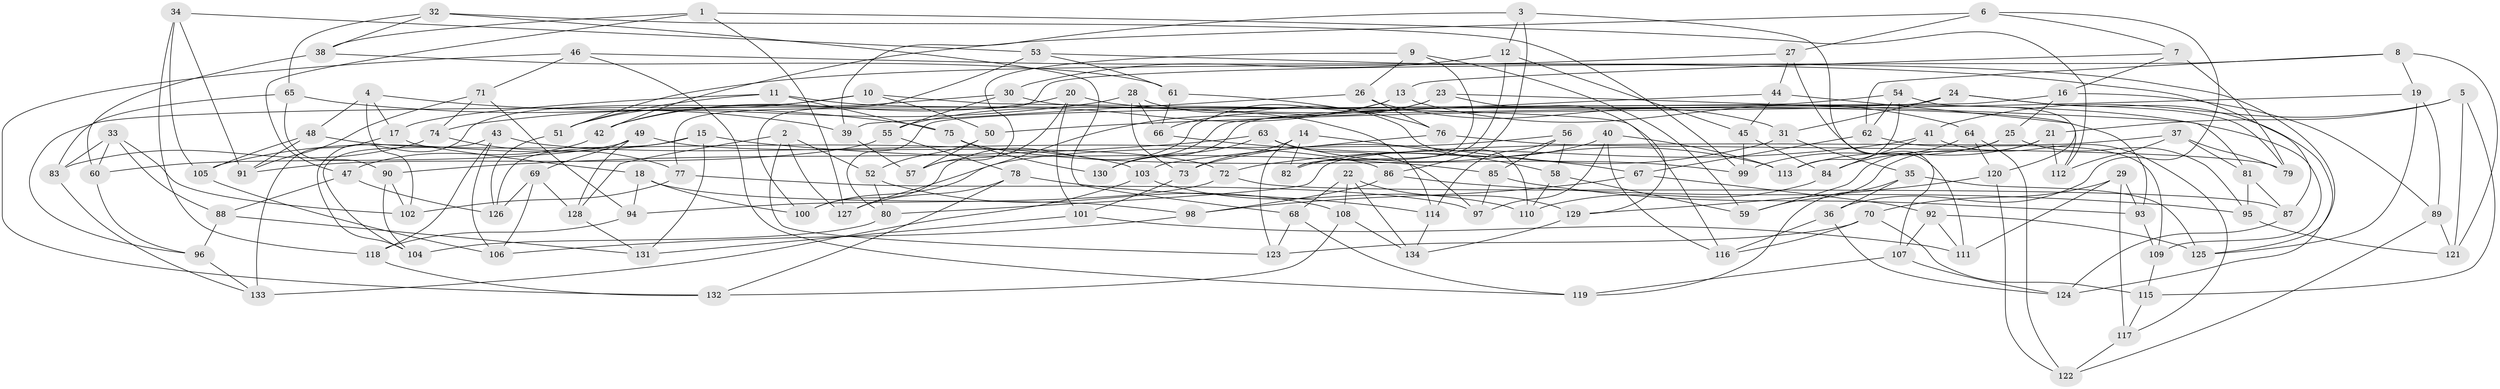 // Generated by graph-tools (version 1.1) at 2025/38/03/09/25 02:38:05]
// undirected, 134 vertices, 268 edges
graph export_dot {
graph [start="1"]
  node [color=gray90,style=filled];
  1;
  2;
  3;
  4;
  5;
  6;
  7;
  8;
  9;
  10;
  11;
  12;
  13;
  14;
  15;
  16;
  17;
  18;
  19;
  20;
  21;
  22;
  23;
  24;
  25;
  26;
  27;
  28;
  29;
  30;
  31;
  32;
  33;
  34;
  35;
  36;
  37;
  38;
  39;
  40;
  41;
  42;
  43;
  44;
  45;
  46;
  47;
  48;
  49;
  50;
  51;
  52;
  53;
  54;
  55;
  56;
  57;
  58;
  59;
  60;
  61;
  62;
  63;
  64;
  65;
  66;
  67;
  68;
  69;
  70;
  71;
  72;
  73;
  74;
  75;
  76;
  77;
  78;
  79;
  80;
  81;
  82;
  83;
  84;
  85;
  86;
  87;
  88;
  89;
  90;
  91;
  92;
  93;
  94;
  95;
  96;
  97;
  98;
  99;
  100;
  101;
  102;
  103;
  104;
  105;
  106;
  107;
  108;
  109;
  110;
  111;
  112;
  113;
  114;
  115;
  116;
  117;
  118;
  119;
  120;
  121;
  122;
  123;
  124;
  125;
  126;
  127;
  128;
  129;
  130;
  131;
  132;
  133;
  134;
  1 -- 127;
  1 -- 38;
  1 -- 47;
  1 -- 112;
  2 -- 128;
  2 -- 127;
  2 -- 123;
  2 -- 52;
  3 -- 12;
  3 -- 107;
  3 -- 86;
  3 -- 39;
  4 -- 39;
  4 -- 48;
  4 -- 17;
  4 -- 102;
  5 -- 21;
  5 -- 41;
  5 -- 115;
  5 -- 121;
  6 -- 36;
  6 -- 27;
  6 -- 42;
  6 -- 7;
  7 -- 13;
  7 -- 79;
  7 -- 16;
  8 -- 19;
  8 -- 62;
  8 -- 121;
  8 -- 77;
  9 -- 57;
  9 -- 82;
  9 -- 59;
  9 -- 26;
  10 -- 51;
  10 -- 104;
  10 -- 50;
  10 -- 116;
  11 -- 75;
  11 -- 51;
  11 -- 114;
  11 -- 17;
  12 -- 30;
  12 -- 45;
  12 -- 82;
  13 -- 127;
  13 -- 55;
  13 -- 64;
  14 -- 73;
  14 -- 82;
  14 -- 123;
  14 -- 58;
  15 -- 85;
  15 -- 126;
  15 -- 105;
  15 -- 131;
  16 -- 89;
  16 -- 80;
  16 -- 25;
  17 -- 18;
  17 -- 133;
  18 -- 100;
  18 -- 94;
  18 -- 98;
  19 -- 89;
  19 -- 50;
  19 -- 125;
  20 -- 101;
  20 -- 42;
  20 -- 57;
  20 -- 109;
  21 -- 112;
  21 -- 113;
  21 -- 59;
  22 -- 108;
  22 -- 68;
  22 -- 129;
  22 -- 134;
  23 -- 100;
  23 -- 81;
  23 -- 66;
  23 -- 129;
  24 -- 79;
  24 -- 96;
  24 -- 31;
  24 -- 124;
  25 -- 59;
  25 -- 99;
  25 -- 95;
  26 -- 39;
  26 -- 76;
  26 -- 31;
  27 -- 111;
  27 -- 51;
  27 -- 44;
  28 -- 110;
  28 -- 66;
  28 -- 74;
  28 -- 73;
  29 -- 117;
  29 -- 93;
  29 -- 70;
  29 -- 111;
  30 -- 42;
  30 -- 55;
  30 -- 93;
  31 -- 35;
  31 -- 73;
  32 -- 99;
  32 -- 65;
  32 -- 38;
  32 -- 68;
  33 -- 102;
  33 -- 88;
  33 -- 60;
  33 -- 83;
  34 -- 53;
  34 -- 118;
  34 -- 91;
  34 -- 105;
  35 -- 119;
  35 -- 36;
  35 -- 125;
  36 -- 116;
  36 -- 124;
  37 -- 112;
  37 -- 80;
  37 -- 79;
  37 -- 81;
  38 -- 61;
  38 -- 60;
  39 -- 57;
  40 -- 113;
  40 -- 82;
  40 -- 97;
  40 -- 116;
  41 -- 72;
  41 -- 84;
  41 -- 117;
  42 -- 47;
  43 -- 106;
  43 -- 104;
  43 -- 118;
  43 -- 86;
  44 -- 112;
  44 -- 45;
  44 -- 130;
  45 -- 84;
  45 -- 99;
  46 -- 119;
  46 -- 87;
  46 -- 71;
  46 -- 132;
  47 -- 88;
  47 -- 126;
  48 -- 91;
  48 -- 105;
  48 -- 103;
  49 -- 69;
  49 -- 60;
  49 -- 128;
  49 -- 72;
  50 -- 52;
  50 -- 57;
  51 -- 126;
  52 -- 108;
  52 -- 80;
  53 -- 125;
  53 -- 100;
  53 -- 61;
  54 -- 130;
  54 -- 62;
  54 -- 113;
  54 -- 120;
  55 -- 91;
  55 -- 78;
  56 -- 85;
  56 -- 114;
  56 -- 100;
  56 -- 58;
  58 -- 59;
  58 -- 110;
  60 -- 96;
  61 -- 66;
  61 -- 76;
  62 -- 109;
  62 -- 67;
  63 -- 90;
  63 -- 97;
  63 -- 130;
  63 -- 113;
  64 -- 122;
  64 -- 84;
  64 -- 120;
  65 -- 83;
  65 -- 90;
  65 -- 75;
  66 -- 67;
  67 -- 98;
  67 -- 92;
  68 -- 119;
  68 -- 123;
  69 -- 106;
  69 -- 126;
  69 -- 128;
  70 -- 116;
  70 -- 123;
  70 -- 115;
  71 -- 91;
  71 -- 94;
  71 -- 74;
  72 -- 94;
  72 -- 87;
  73 -- 101;
  74 -- 77;
  74 -- 83;
  75 -- 99;
  75 -- 130;
  76 -- 103;
  76 -- 79;
  77 -- 97;
  77 -- 102;
  78 -- 114;
  78 -- 127;
  78 -- 132;
  80 -- 104;
  81 -- 87;
  81 -- 95;
  83 -- 133;
  84 -- 110;
  85 -- 93;
  85 -- 97;
  86 -- 95;
  86 -- 98;
  87 -- 124;
  88 -- 96;
  88 -- 131;
  89 -- 121;
  89 -- 122;
  90 -- 104;
  90 -- 102;
  92 -- 125;
  92 -- 111;
  92 -- 107;
  93 -- 109;
  94 -- 118;
  95 -- 121;
  96 -- 133;
  98 -- 106;
  101 -- 131;
  101 -- 111;
  103 -- 133;
  103 -- 110;
  105 -- 106;
  107 -- 119;
  107 -- 124;
  108 -- 132;
  108 -- 134;
  109 -- 115;
  114 -- 134;
  115 -- 117;
  117 -- 122;
  118 -- 132;
  120 -- 129;
  120 -- 122;
  128 -- 131;
  129 -- 134;
}
